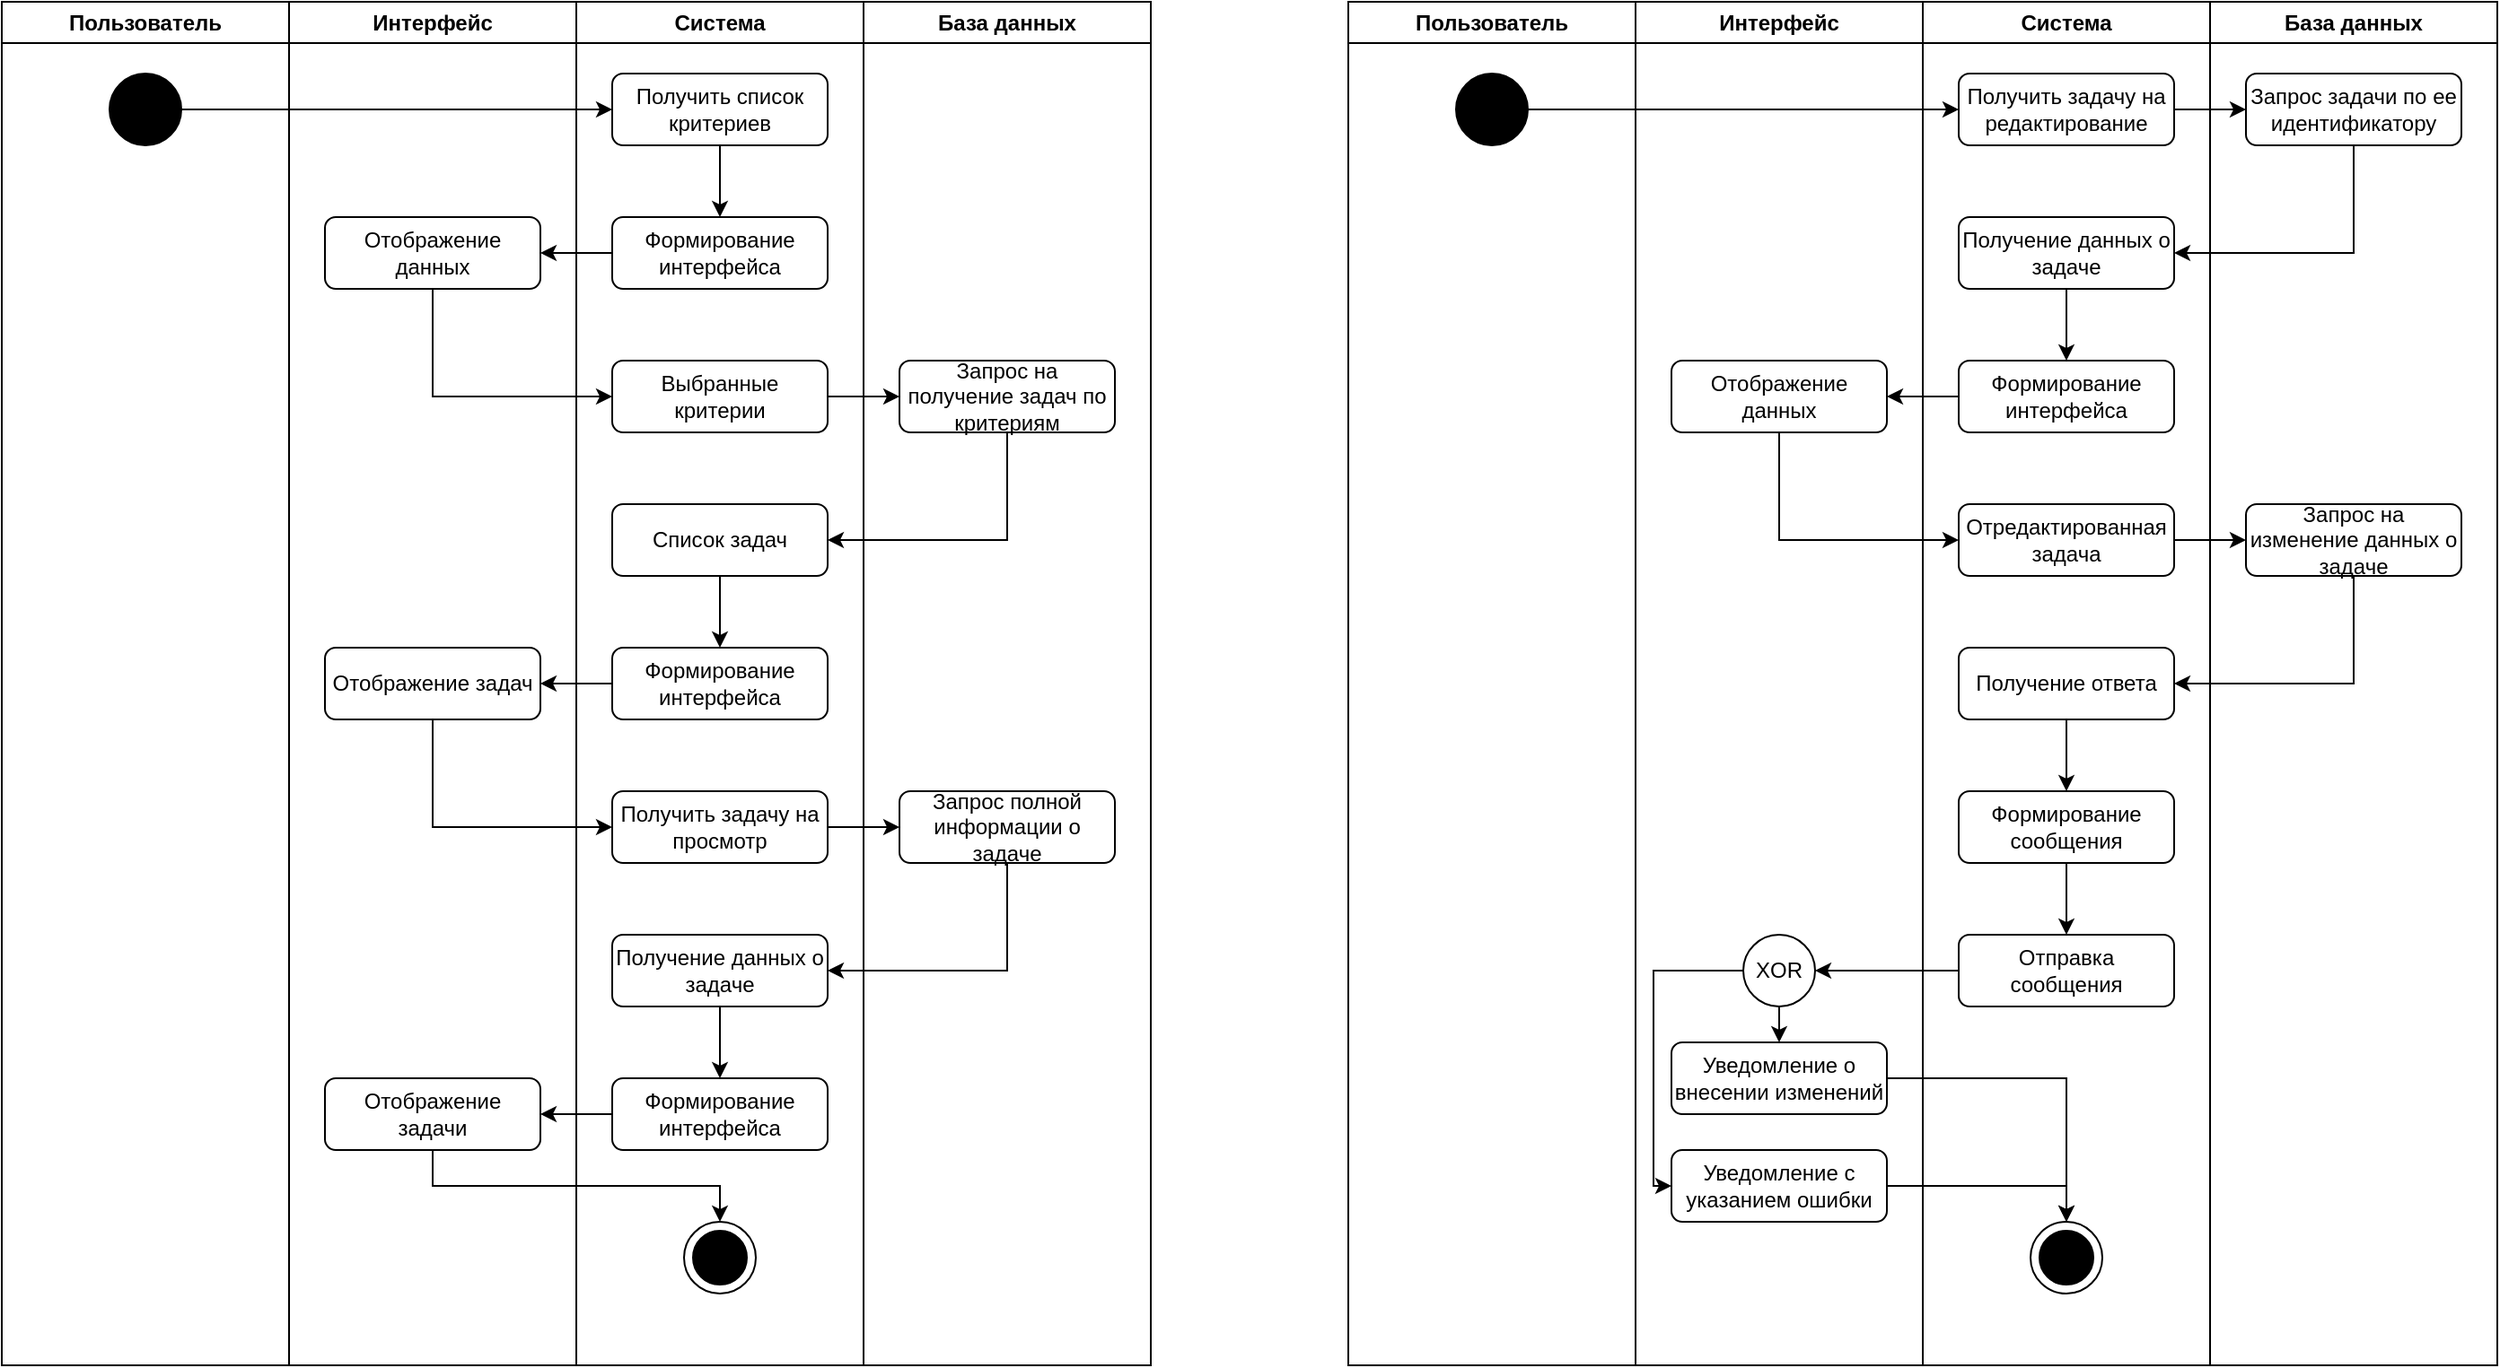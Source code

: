 <mxfile version="26.1.0">
  <diagram name="Страница — 1" id="5kN3vzJDwVZG9utAl4kg">
    <mxGraphModel dx="882" dy="725" grid="1" gridSize="10" guides="1" tooltips="1" connect="1" arrows="1" fold="1" page="1" pageScale="1" pageWidth="827" pageHeight="1169" math="0" shadow="0">
      <root>
        <mxCell id="0" />
        <mxCell id="1" parent="0" />
        <mxCell id="hXV69UUXkcdeekgca52l-1" value="Пользователь" style="swimlane;whiteSpace=wrap;html=1;" parent="1" vertex="1">
          <mxGeometry x="120" y="120" width="160" height="760" as="geometry" />
        </mxCell>
        <mxCell id="hXV69UUXkcdeekgca52l-5" value="" style="ellipse;whiteSpace=wrap;html=1;fillColor=#000000;" parent="hXV69UUXkcdeekgca52l-1" vertex="1">
          <mxGeometry x="60" y="40" width="40" height="40" as="geometry" />
        </mxCell>
        <mxCell id="hXV69UUXkcdeekgca52l-2" value="Интерфейс" style="swimlane;whiteSpace=wrap;html=1;" parent="1" vertex="1">
          <mxGeometry x="280" y="120" width="160" height="760" as="geometry" />
        </mxCell>
        <mxCell id="hXV69UUXkcdeekgca52l-11" value="Отображение данных" style="rounded=1;whiteSpace=wrap;html=1;" parent="hXV69UUXkcdeekgca52l-2" vertex="1">
          <mxGeometry x="20" y="120" width="120" height="40" as="geometry" />
        </mxCell>
        <mxCell id="hXV69UUXkcdeekgca52l-17" value="Отображение задач" style="rounded=1;whiteSpace=wrap;html=1;" parent="hXV69UUXkcdeekgca52l-2" vertex="1">
          <mxGeometry x="20" y="360" width="120" height="40" as="geometry" />
        </mxCell>
        <mxCell id="QCK38fg_PZUH-h9BrEYQ-62" value="Отображение задачи" style="rounded=1;whiteSpace=wrap;html=1;" vertex="1" parent="hXV69UUXkcdeekgca52l-2">
          <mxGeometry x="20" y="600" width="120" height="40" as="geometry" />
        </mxCell>
        <mxCell id="hXV69UUXkcdeekgca52l-3" value="Система" style="swimlane;whiteSpace=wrap;html=1;" parent="1" vertex="1">
          <mxGeometry x="440" y="120" width="160" height="760" as="geometry" />
        </mxCell>
        <mxCell id="QCK38fg_PZUH-h9BrEYQ-50" style="edgeStyle=orthogonalEdgeStyle;rounded=0;orthogonalLoop=1;jettySize=auto;html=1;exitX=0.5;exitY=1;exitDx=0;exitDy=0;entryX=0.5;entryY=0;entryDx=0;entryDy=0;" edge="1" parent="hXV69UUXkcdeekgca52l-3" source="hXV69UUXkcdeekgca52l-6" target="hXV69UUXkcdeekgca52l-8">
          <mxGeometry relative="1" as="geometry" />
        </mxCell>
        <mxCell id="hXV69UUXkcdeekgca52l-6" value="Получить список критериев" style="rounded=1;whiteSpace=wrap;html=1;" parent="hXV69UUXkcdeekgca52l-3" vertex="1">
          <mxGeometry x="20" y="40" width="120" height="40" as="geometry" />
        </mxCell>
        <mxCell id="hXV69UUXkcdeekgca52l-8" value="Формирование интерфейса" style="rounded=1;whiteSpace=wrap;html=1;" parent="hXV69UUXkcdeekgca52l-3" vertex="1">
          <mxGeometry x="20" y="120" width="120" height="40" as="geometry" />
        </mxCell>
        <mxCell id="hXV69UUXkcdeekgca52l-20" value="" style="ellipse;whiteSpace=wrap;html=1;aspect=fixed;" parent="hXV69UUXkcdeekgca52l-3" vertex="1">
          <mxGeometry x="60" y="680" width="40" height="40" as="geometry" />
        </mxCell>
        <mxCell id="hXV69UUXkcdeekgca52l-21" value="" style="ellipse;whiteSpace=wrap;html=1;fillColor=#000000;" parent="hXV69UUXkcdeekgca52l-3" vertex="1">
          <mxGeometry x="65" y="685" width="30" height="30" as="geometry" />
        </mxCell>
        <mxCell id="hXV69UUXkcdeekgca52l-12" value="Выбранные критерии" style="rounded=1;whiteSpace=wrap;html=1;" parent="hXV69UUXkcdeekgca52l-3" vertex="1">
          <mxGeometry x="20" y="200" width="120" height="40" as="geometry" />
        </mxCell>
        <mxCell id="hXV69UUXkcdeekgca52l-14" value="Список задач" style="rounded=1;whiteSpace=wrap;html=1;" parent="hXV69UUXkcdeekgca52l-3" vertex="1">
          <mxGeometry x="20" y="280" width="120" height="40" as="geometry" />
        </mxCell>
        <mxCell id="hXV69UUXkcdeekgca52l-15" value="Формирование интерфейса" style="rounded=1;whiteSpace=wrap;html=1;" parent="hXV69UUXkcdeekgca52l-3" vertex="1">
          <mxGeometry x="20" y="360" width="120" height="40" as="geometry" />
        </mxCell>
        <mxCell id="hXV69UUXkcdeekgca52l-30" style="edgeStyle=orthogonalEdgeStyle;rounded=0;orthogonalLoop=1;jettySize=auto;html=1;exitX=0.5;exitY=1;exitDx=0;exitDy=0;entryX=0.5;entryY=0;entryDx=0;entryDy=0;" parent="hXV69UUXkcdeekgca52l-3" source="hXV69UUXkcdeekgca52l-14" target="hXV69UUXkcdeekgca52l-15" edge="1">
          <mxGeometry relative="1" as="geometry" />
        </mxCell>
        <mxCell id="QCK38fg_PZUH-h9BrEYQ-54" value="Получить задачу на просмотр" style="rounded=1;whiteSpace=wrap;html=1;" vertex="1" parent="hXV69UUXkcdeekgca52l-3">
          <mxGeometry x="20" y="440" width="120" height="40" as="geometry" />
        </mxCell>
        <mxCell id="QCK38fg_PZUH-h9BrEYQ-61" style="edgeStyle=orthogonalEdgeStyle;rounded=0;orthogonalLoop=1;jettySize=auto;html=1;exitX=0.5;exitY=1;exitDx=0;exitDy=0;entryX=0.5;entryY=0;entryDx=0;entryDy=0;" edge="1" parent="hXV69UUXkcdeekgca52l-3" source="QCK38fg_PZUH-h9BrEYQ-58" target="QCK38fg_PZUH-h9BrEYQ-59">
          <mxGeometry relative="1" as="geometry" />
        </mxCell>
        <mxCell id="QCK38fg_PZUH-h9BrEYQ-58" value="Получение данных о задаче" style="rounded=1;whiteSpace=wrap;html=1;" vertex="1" parent="hXV69UUXkcdeekgca52l-3">
          <mxGeometry x="20" y="520" width="120" height="40" as="geometry" />
        </mxCell>
        <mxCell id="QCK38fg_PZUH-h9BrEYQ-59" value="Формирование интерфейса" style="rounded=1;whiteSpace=wrap;html=1;" vertex="1" parent="hXV69UUXkcdeekgca52l-3">
          <mxGeometry x="20" y="600" width="120" height="40" as="geometry" />
        </mxCell>
        <mxCell id="hXV69UUXkcdeekgca52l-4" value="База данных" style="swimlane;whiteSpace=wrap;html=1;" parent="1" vertex="1">
          <mxGeometry x="600" y="120" width="160" height="760" as="geometry" />
        </mxCell>
        <mxCell id="hXV69UUXkcdeekgca52l-13" value="Запрос на получение задач по критериям" style="rounded=1;whiteSpace=wrap;html=1;" parent="hXV69UUXkcdeekgca52l-4" vertex="1">
          <mxGeometry x="20" y="200" width="120" height="40" as="geometry" />
        </mxCell>
        <mxCell id="QCK38fg_PZUH-h9BrEYQ-55" value="Запрос полной информации о задаче" style="rounded=1;whiteSpace=wrap;html=1;" vertex="1" parent="hXV69UUXkcdeekgca52l-4">
          <mxGeometry x="20" y="440" width="120" height="40" as="geometry" />
        </mxCell>
        <mxCell id="hXV69UUXkcdeekgca52l-22" style="edgeStyle=orthogonalEdgeStyle;rounded=0;orthogonalLoop=1;jettySize=auto;html=1;exitX=1;exitY=0.5;exitDx=0;exitDy=0;entryX=0;entryY=0.5;entryDx=0;entryDy=0;" parent="1" source="hXV69UUXkcdeekgca52l-5" target="hXV69UUXkcdeekgca52l-6" edge="1">
          <mxGeometry relative="1" as="geometry" />
        </mxCell>
        <mxCell id="QCK38fg_PZUH-h9BrEYQ-15" value="Пользователь" style="swimlane;whiteSpace=wrap;html=1;" vertex="1" parent="1">
          <mxGeometry x="870" y="120" width="160" height="760" as="geometry" />
        </mxCell>
        <mxCell id="QCK38fg_PZUH-h9BrEYQ-16" value="" style="ellipse;whiteSpace=wrap;html=1;fillColor=#000000;" vertex="1" parent="QCK38fg_PZUH-h9BrEYQ-15">
          <mxGeometry x="60" y="40" width="40" height="40" as="geometry" />
        </mxCell>
        <mxCell id="QCK38fg_PZUH-h9BrEYQ-17" value="Интерфейс" style="swimlane;whiteSpace=wrap;html=1;" vertex="1" parent="1">
          <mxGeometry x="1030" y="120" width="160" height="760" as="geometry" />
        </mxCell>
        <mxCell id="QCK38fg_PZUH-h9BrEYQ-18" value="Отображение данных" style="rounded=1;whiteSpace=wrap;html=1;" vertex="1" parent="QCK38fg_PZUH-h9BrEYQ-17">
          <mxGeometry x="20" y="200" width="120" height="40" as="geometry" />
        </mxCell>
        <mxCell id="QCK38fg_PZUH-h9BrEYQ-19" value="Уведомление о внесении изменений" style="rounded=1;whiteSpace=wrap;html=1;" vertex="1" parent="QCK38fg_PZUH-h9BrEYQ-17">
          <mxGeometry x="20" y="580" width="120" height="40" as="geometry" />
        </mxCell>
        <mxCell id="QCK38fg_PZUH-h9BrEYQ-20" value="Уведомление с указанием ошибки" style="rounded=1;whiteSpace=wrap;html=1;" vertex="1" parent="QCK38fg_PZUH-h9BrEYQ-17">
          <mxGeometry x="20" y="640" width="120" height="40" as="geometry" />
        </mxCell>
        <mxCell id="QCK38fg_PZUH-h9BrEYQ-21" style="edgeStyle=orthogonalEdgeStyle;rounded=0;orthogonalLoop=1;jettySize=auto;html=1;exitX=0.5;exitY=1;exitDx=0;exitDy=0;entryX=0.5;entryY=0;entryDx=0;entryDy=0;" edge="1" parent="QCK38fg_PZUH-h9BrEYQ-17" source="QCK38fg_PZUH-h9BrEYQ-23" target="QCK38fg_PZUH-h9BrEYQ-19">
          <mxGeometry relative="1" as="geometry" />
        </mxCell>
        <mxCell id="QCK38fg_PZUH-h9BrEYQ-22" style="edgeStyle=orthogonalEdgeStyle;rounded=0;orthogonalLoop=1;jettySize=auto;html=1;exitX=0;exitY=0.5;exitDx=0;exitDy=0;entryX=0;entryY=0.5;entryDx=0;entryDy=0;" edge="1" parent="QCK38fg_PZUH-h9BrEYQ-17" source="QCK38fg_PZUH-h9BrEYQ-23" target="QCK38fg_PZUH-h9BrEYQ-20">
          <mxGeometry relative="1" as="geometry">
            <Array as="points">
              <mxPoint x="10" y="540" />
              <mxPoint x="10" y="660" />
            </Array>
          </mxGeometry>
        </mxCell>
        <mxCell id="QCK38fg_PZUH-h9BrEYQ-23" value="XOR" style="ellipse;whiteSpace=wrap;html=1;aspect=fixed;" vertex="1" parent="QCK38fg_PZUH-h9BrEYQ-17">
          <mxGeometry x="60" y="520" width="40" height="40" as="geometry" />
        </mxCell>
        <mxCell id="QCK38fg_PZUH-h9BrEYQ-24" value="Система" style="swimlane;whiteSpace=wrap;html=1;" vertex="1" parent="1">
          <mxGeometry x="1190" y="120" width="160" height="760" as="geometry" />
        </mxCell>
        <mxCell id="QCK38fg_PZUH-h9BrEYQ-25" value="Получить задачу на редактирование" style="rounded=1;whiteSpace=wrap;html=1;" vertex="1" parent="QCK38fg_PZUH-h9BrEYQ-24">
          <mxGeometry x="20" y="40" width="120" height="40" as="geometry" />
        </mxCell>
        <mxCell id="QCK38fg_PZUH-h9BrEYQ-26" style="edgeStyle=orthogonalEdgeStyle;rounded=0;orthogonalLoop=1;jettySize=auto;html=1;exitX=0.5;exitY=1;exitDx=0;exitDy=0;entryX=0.5;entryY=0;entryDx=0;entryDy=0;" edge="1" parent="QCK38fg_PZUH-h9BrEYQ-24" source="QCK38fg_PZUH-h9BrEYQ-27" target="QCK38fg_PZUH-h9BrEYQ-28">
          <mxGeometry relative="1" as="geometry" />
        </mxCell>
        <mxCell id="QCK38fg_PZUH-h9BrEYQ-27" value="Получение данных о задаче" style="rounded=1;whiteSpace=wrap;html=1;" vertex="1" parent="QCK38fg_PZUH-h9BrEYQ-24">
          <mxGeometry x="20" y="120" width="120" height="40" as="geometry" />
        </mxCell>
        <mxCell id="QCK38fg_PZUH-h9BrEYQ-28" value="Формирование интерфейса" style="rounded=1;whiteSpace=wrap;html=1;" vertex="1" parent="QCK38fg_PZUH-h9BrEYQ-24">
          <mxGeometry x="20" y="200" width="120" height="40" as="geometry" />
        </mxCell>
        <mxCell id="QCK38fg_PZUH-h9BrEYQ-29" value="" style="ellipse;whiteSpace=wrap;html=1;aspect=fixed;" vertex="1" parent="QCK38fg_PZUH-h9BrEYQ-24">
          <mxGeometry x="60" y="680" width="40" height="40" as="geometry" />
        </mxCell>
        <mxCell id="QCK38fg_PZUH-h9BrEYQ-30" value="" style="ellipse;whiteSpace=wrap;html=1;fillColor=#000000;" vertex="1" parent="QCK38fg_PZUH-h9BrEYQ-24">
          <mxGeometry x="65" y="685" width="30" height="30" as="geometry" />
        </mxCell>
        <mxCell id="QCK38fg_PZUH-h9BrEYQ-31" value="База данных" style="swimlane;whiteSpace=wrap;html=1;" vertex="1" parent="1">
          <mxGeometry x="1350" y="120" width="160" height="760" as="geometry" />
        </mxCell>
        <mxCell id="QCK38fg_PZUH-h9BrEYQ-32" value="Запрос задачи по ее идентификатору" style="rounded=1;whiteSpace=wrap;html=1;" vertex="1" parent="QCK38fg_PZUH-h9BrEYQ-31">
          <mxGeometry x="20" y="40" width="120" height="40" as="geometry" />
        </mxCell>
        <mxCell id="QCK38fg_PZUH-h9BrEYQ-33" value="Отредактированная задача" style="rounded=1;whiteSpace=wrap;html=1;" vertex="1" parent="QCK38fg_PZUH-h9BrEYQ-31">
          <mxGeometry x="-140" y="280" width="120" height="40" as="geometry" />
        </mxCell>
        <mxCell id="QCK38fg_PZUH-h9BrEYQ-34" style="edgeStyle=orthogonalEdgeStyle;rounded=0;orthogonalLoop=1;jettySize=auto;html=1;exitX=0.5;exitY=1;exitDx=0;exitDy=0;entryX=0.5;entryY=0;entryDx=0;entryDy=0;" edge="1" parent="QCK38fg_PZUH-h9BrEYQ-31" source="QCK38fg_PZUH-h9BrEYQ-35" target="QCK38fg_PZUH-h9BrEYQ-37">
          <mxGeometry relative="1" as="geometry" />
        </mxCell>
        <mxCell id="QCK38fg_PZUH-h9BrEYQ-35" value="Получение ответа" style="rounded=1;whiteSpace=wrap;html=1;" vertex="1" parent="QCK38fg_PZUH-h9BrEYQ-31">
          <mxGeometry x="-140" y="360" width="120" height="40" as="geometry" />
        </mxCell>
        <mxCell id="QCK38fg_PZUH-h9BrEYQ-36" style="edgeStyle=orthogonalEdgeStyle;rounded=0;orthogonalLoop=1;jettySize=auto;html=1;exitX=0.5;exitY=1;exitDx=0;exitDy=0;entryX=0.5;entryY=0;entryDx=0;entryDy=0;" edge="1" parent="QCK38fg_PZUH-h9BrEYQ-31" source="QCK38fg_PZUH-h9BrEYQ-37" target="QCK38fg_PZUH-h9BrEYQ-38">
          <mxGeometry relative="1" as="geometry" />
        </mxCell>
        <mxCell id="QCK38fg_PZUH-h9BrEYQ-37" value="&lt;div&gt;Формирование сообщения&lt;/div&gt;" style="rounded=1;whiteSpace=wrap;html=1;" vertex="1" parent="QCK38fg_PZUH-h9BrEYQ-31">
          <mxGeometry x="-140" y="440" width="120" height="40" as="geometry" />
        </mxCell>
        <mxCell id="QCK38fg_PZUH-h9BrEYQ-38" value="&lt;div&gt;Отправка сообщения&lt;/div&gt;" style="rounded=1;whiteSpace=wrap;html=1;" vertex="1" parent="QCK38fg_PZUH-h9BrEYQ-31">
          <mxGeometry x="-140" y="520" width="120" height="40" as="geometry" />
        </mxCell>
        <mxCell id="QCK38fg_PZUH-h9BrEYQ-39" value="Запрос на изменение данных о задаче" style="rounded=1;whiteSpace=wrap;html=1;" vertex="1" parent="QCK38fg_PZUH-h9BrEYQ-31">
          <mxGeometry x="20" y="280" width="120" height="40" as="geometry" />
        </mxCell>
        <mxCell id="QCK38fg_PZUH-h9BrEYQ-40" style="edgeStyle=orthogonalEdgeStyle;rounded=0;orthogonalLoop=1;jettySize=auto;html=1;exitX=1;exitY=0.5;exitDx=0;exitDy=0;entryX=0;entryY=0.5;entryDx=0;entryDy=0;" edge="1" parent="QCK38fg_PZUH-h9BrEYQ-31" source="QCK38fg_PZUH-h9BrEYQ-33" target="QCK38fg_PZUH-h9BrEYQ-39">
          <mxGeometry relative="1" as="geometry" />
        </mxCell>
        <mxCell id="QCK38fg_PZUH-h9BrEYQ-41" style="edgeStyle=orthogonalEdgeStyle;rounded=0;orthogonalLoop=1;jettySize=auto;html=1;exitX=0.5;exitY=1;exitDx=0;exitDy=0;entryX=1;entryY=0.5;entryDx=0;entryDy=0;" edge="1" parent="QCK38fg_PZUH-h9BrEYQ-31" source="QCK38fg_PZUH-h9BrEYQ-39" target="QCK38fg_PZUH-h9BrEYQ-35">
          <mxGeometry relative="1" as="geometry" />
        </mxCell>
        <mxCell id="QCK38fg_PZUH-h9BrEYQ-42" style="edgeStyle=orthogonalEdgeStyle;rounded=0;orthogonalLoop=1;jettySize=auto;html=1;exitX=1;exitY=0.5;exitDx=0;exitDy=0;entryX=0;entryY=0.5;entryDx=0;entryDy=0;" edge="1" parent="1" source="QCK38fg_PZUH-h9BrEYQ-16" target="QCK38fg_PZUH-h9BrEYQ-25">
          <mxGeometry relative="1" as="geometry" />
        </mxCell>
        <mxCell id="QCK38fg_PZUH-h9BrEYQ-43" style="edgeStyle=orthogonalEdgeStyle;rounded=0;orthogonalLoop=1;jettySize=auto;html=1;exitX=1;exitY=0.5;exitDx=0;exitDy=0;entryX=0;entryY=0.5;entryDx=0;entryDy=0;" edge="1" parent="1" source="QCK38fg_PZUH-h9BrEYQ-25" target="QCK38fg_PZUH-h9BrEYQ-32">
          <mxGeometry relative="1" as="geometry" />
        </mxCell>
        <mxCell id="QCK38fg_PZUH-h9BrEYQ-44" style="edgeStyle=orthogonalEdgeStyle;rounded=0;orthogonalLoop=1;jettySize=auto;html=1;exitX=0.5;exitY=1;exitDx=0;exitDy=0;entryX=1;entryY=0.5;entryDx=0;entryDy=0;" edge="1" parent="1" source="QCK38fg_PZUH-h9BrEYQ-32" target="QCK38fg_PZUH-h9BrEYQ-27">
          <mxGeometry relative="1" as="geometry" />
        </mxCell>
        <mxCell id="QCK38fg_PZUH-h9BrEYQ-45" style="edgeStyle=orthogonalEdgeStyle;rounded=0;orthogonalLoop=1;jettySize=auto;html=1;exitX=0;exitY=0.5;exitDx=0;exitDy=0;entryX=1;entryY=0.5;entryDx=0;entryDy=0;" edge="1" parent="1" source="QCK38fg_PZUH-h9BrEYQ-28" target="QCK38fg_PZUH-h9BrEYQ-18">
          <mxGeometry relative="1" as="geometry" />
        </mxCell>
        <mxCell id="QCK38fg_PZUH-h9BrEYQ-46" style="edgeStyle=orthogonalEdgeStyle;rounded=0;orthogonalLoop=1;jettySize=auto;html=1;exitX=0.5;exitY=1;exitDx=0;exitDy=0;entryX=0;entryY=0.5;entryDx=0;entryDy=0;" edge="1" parent="1" source="QCK38fg_PZUH-h9BrEYQ-18" target="QCK38fg_PZUH-h9BrEYQ-33">
          <mxGeometry relative="1" as="geometry" />
        </mxCell>
        <mxCell id="QCK38fg_PZUH-h9BrEYQ-47" style="edgeStyle=orthogonalEdgeStyle;rounded=0;orthogonalLoop=1;jettySize=auto;html=1;exitX=0;exitY=0.5;exitDx=0;exitDy=0;entryX=1;entryY=0.5;entryDx=0;entryDy=0;" edge="1" parent="1" source="QCK38fg_PZUH-h9BrEYQ-38" target="QCK38fg_PZUH-h9BrEYQ-23">
          <mxGeometry relative="1" as="geometry" />
        </mxCell>
        <mxCell id="QCK38fg_PZUH-h9BrEYQ-48" style="edgeStyle=orthogonalEdgeStyle;rounded=0;orthogonalLoop=1;jettySize=auto;html=1;exitX=1;exitY=0.5;exitDx=0;exitDy=0;entryX=0.5;entryY=0;entryDx=0;entryDy=0;" edge="1" parent="1" source="QCK38fg_PZUH-h9BrEYQ-19" target="QCK38fg_PZUH-h9BrEYQ-29">
          <mxGeometry relative="1" as="geometry" />
        </mxCell>
        <mxCell id="QCK38fg_PZUH-h9BrEYQ-49" style="edgeStyle=orthogonalEdgeStyle;rounded=0;orthogonalLoop=1;jettySize=auto;html=1;exitX=1;exitY=0.5;exitDx=0;exitDy=0;entryX=0.5;entryY=0;entryDx=0;entryDy=0;" edge="1" parent="1" source="QCK38fg_PZUH-h9BrEYQ-20" target="QCK38fg_PZUH-h9BrEYQ-29">
          <mxGeometry relative="1" as="geometry" />
        </mxCell>
        <mxCell id="QCK38fg_PZUH-h9BrEYQ-51" style="edgeStyle=orthogonalEdgeStyle;rounded=0;orthogonalLoop=1;jettySize=auto;html=1;exitX=0;exitY=0.5;exitDx=0;exitDy=0;entryX=1;entryY=0.5;entryDx=0;entryDy=0;" edge="1" parent="1" source="hXV69UUXkcdeekgca52l-8" target="hXV69UUXkcdeekgca52l-11">
          <mxGeometry relative="1" as="geometry" />
        </mxCell>
        <mxCell id="hXV69UUXkcdeekgca52l-28" style="edgeStyle=orthogonalEdgeStyle;rounded=0;orthogonalLoop=1;jettySize=auto;html=1;exitX=1;exitY=0.5;exitDx=0;exitDy=0;entryX=0;entryY=0.5;entryDx=0;entryDy=0;" parent="1" source="hXV69UUXkcdeekgca52l-12" target="hXV69UUXkcdeekgca52l-13" edge="1">
          <mxGeometry relative="1" as="geometry" />
        </mxCell>
        <mxCell id="hXV69UUXkcdeekgca52l-29" style="edgeStyle=orthogonalEdgeStyle;rounded=0;orthogonalLoop=1;jettySize=auto;html=1;exitX=0.5;exitY=1;exitDx=0;exitDy=0;entryX=1;entryY=0.5;entryDx=0;entryDy=0;" parent="1" source="hXV69UUXkcdeekgca52l-13" target="hXV69UUXkcdeekgca52l-14" edge="1">
          <mxGeometry relative="1" as="geometry" />
        </mxCell>
        <mxCell id="QCK38fg_PZUH-h9BrEYQ-52" style="edgeStyle=orthogonalEdgeStyle;rounded=0;orthogonalLoop=1;jettySize=auto;html=1;exitX=0.5;exitY=1;exitDx=0;exitDy=0;entryX=0;entryY=0.5;entryDx=0;entryDy=0;" edge="1" parent="1" source="hXV69UUXkcdeekgca52l-11" target="hXV69UUXkcdeekgca52l-12">
          <mxGeometry relative="1" as="geometry" />
        </mxCell>
        <mxCell id="QCK38fg_PZUH-h9BrEYQ-53" style="edgeStyle=orthogonalEdgeStyle;rounded=0;orthogonalLoop=1;jettySize=auto;html=1;exitX=0;exitY=0.5;exitDx=0;exitDy=0;entryX=1;entryY=0.5;entryDx=0;entryDy=0;" edge="1" parent="1" source="hXV69UUXkcdeekgca52l-15" target="hXV69UUXkcdeekgca52l-17">
          <mxGeometry relative="1" as="geometry" />
        </mxCell>
        <mxCell id="QCK38fg_PZUH-h9BrEYQ-56" style="edgeStyle=orthogonalEdgeStyle;rounded=0;orthogonalLoop=1;jettySize=auto;html=1;exitX=0.5;exitY=1;exitDx=0;exitDy=0;entryX=0;entryY=0.5;entryDx=0;entryDy=0;" edge="1" parent="1" source="hXV69UUXkcdeekgca52l-17" target="QCK38fg_PZUH-h9BrEYQ-54">
          <mxGeometry relative="1" as="geometry" />
        </mxCell>
        <mxCell id="QCK38fg_PZUH-h9BrEYQ-57" style="edgeStyle=orthogonalEdgeStyle;rounded=0;orthogonalLoop=1;jettySize=auto;html=1;exitX=1;exitY=0.5;exitDx=0;exitDy=0;entryX=0;entryY=0.5;entryDx=0;entryDy=0;" edge="1" parent="1" source="QCK38fg_PZUH-h9BrEYQ-54" target="QCK38fg_PZUH-h9BrEYQ-55">
          <mxGeometry relative="1" as="geometry" />
        </mxCell>
        <mxCell id="QCK38fg_PZUH-h9BrEYQ-60" style="edgeStyle=orthogonalEdgeStyle;rounded=0;orthogonalLoop=1;jettySize=auto;html=1;exitX=0.5;exitY=1;exitDx=0;exitDy=0;entryX=1;entryY=0.5;entryDx=0;entryDy=0;" edge="1" parent="1" source="QCK38fg_PZUH-h9BrEYQ-55" target="QCK38fg_PZUH-h9BrEYQ-58">
          <mxGeometry relative="1" as="geometry" />
        </mxCell>
        <mxCell id="QCK38fg_PZUH-h9BrEYQ-63" style="edgeStyle=orthogonalEdgeStyle;rounded=0;orthogonalLoop=1;jettySize=auto;html=1;exitX=0;exitY=0.5;exitDx=0;exitDy=0;entryX=1;entryY=0.5;entryDx=0;entryDy=0;" edge="1" parent="1" source="QCK38fg_PZUH-h9BrEYQ-59" target="QCK38fg_PZUH-h9BrEYQ-62">
          <mxGeometry relative="1" as="geometry" />
        </mxCell>
        <mxCell id="QCK38fg_PZUH-h9BrEYQ-64" style="edgeStyle=orthogonalEdgeStyle;rounded=0;orthogonalLoop=1;jettySize=auto;html=1;exitX=0.5;exitY=1;exitDx=0;exitDy=0;entryX=0.5;entryY=0;entryDx=0;entryDy=0;" edge="1" parent="1" source="QCK38fg_PZUH-h9BrEYQ-62" target="hXV69UUXkcdeekgca52l-20">
          <mxGeometry relative="1" as="geometry" />
        </mxCell>
      </root>
    </mxGraphModel>
  </diagram>
</mxfile>
